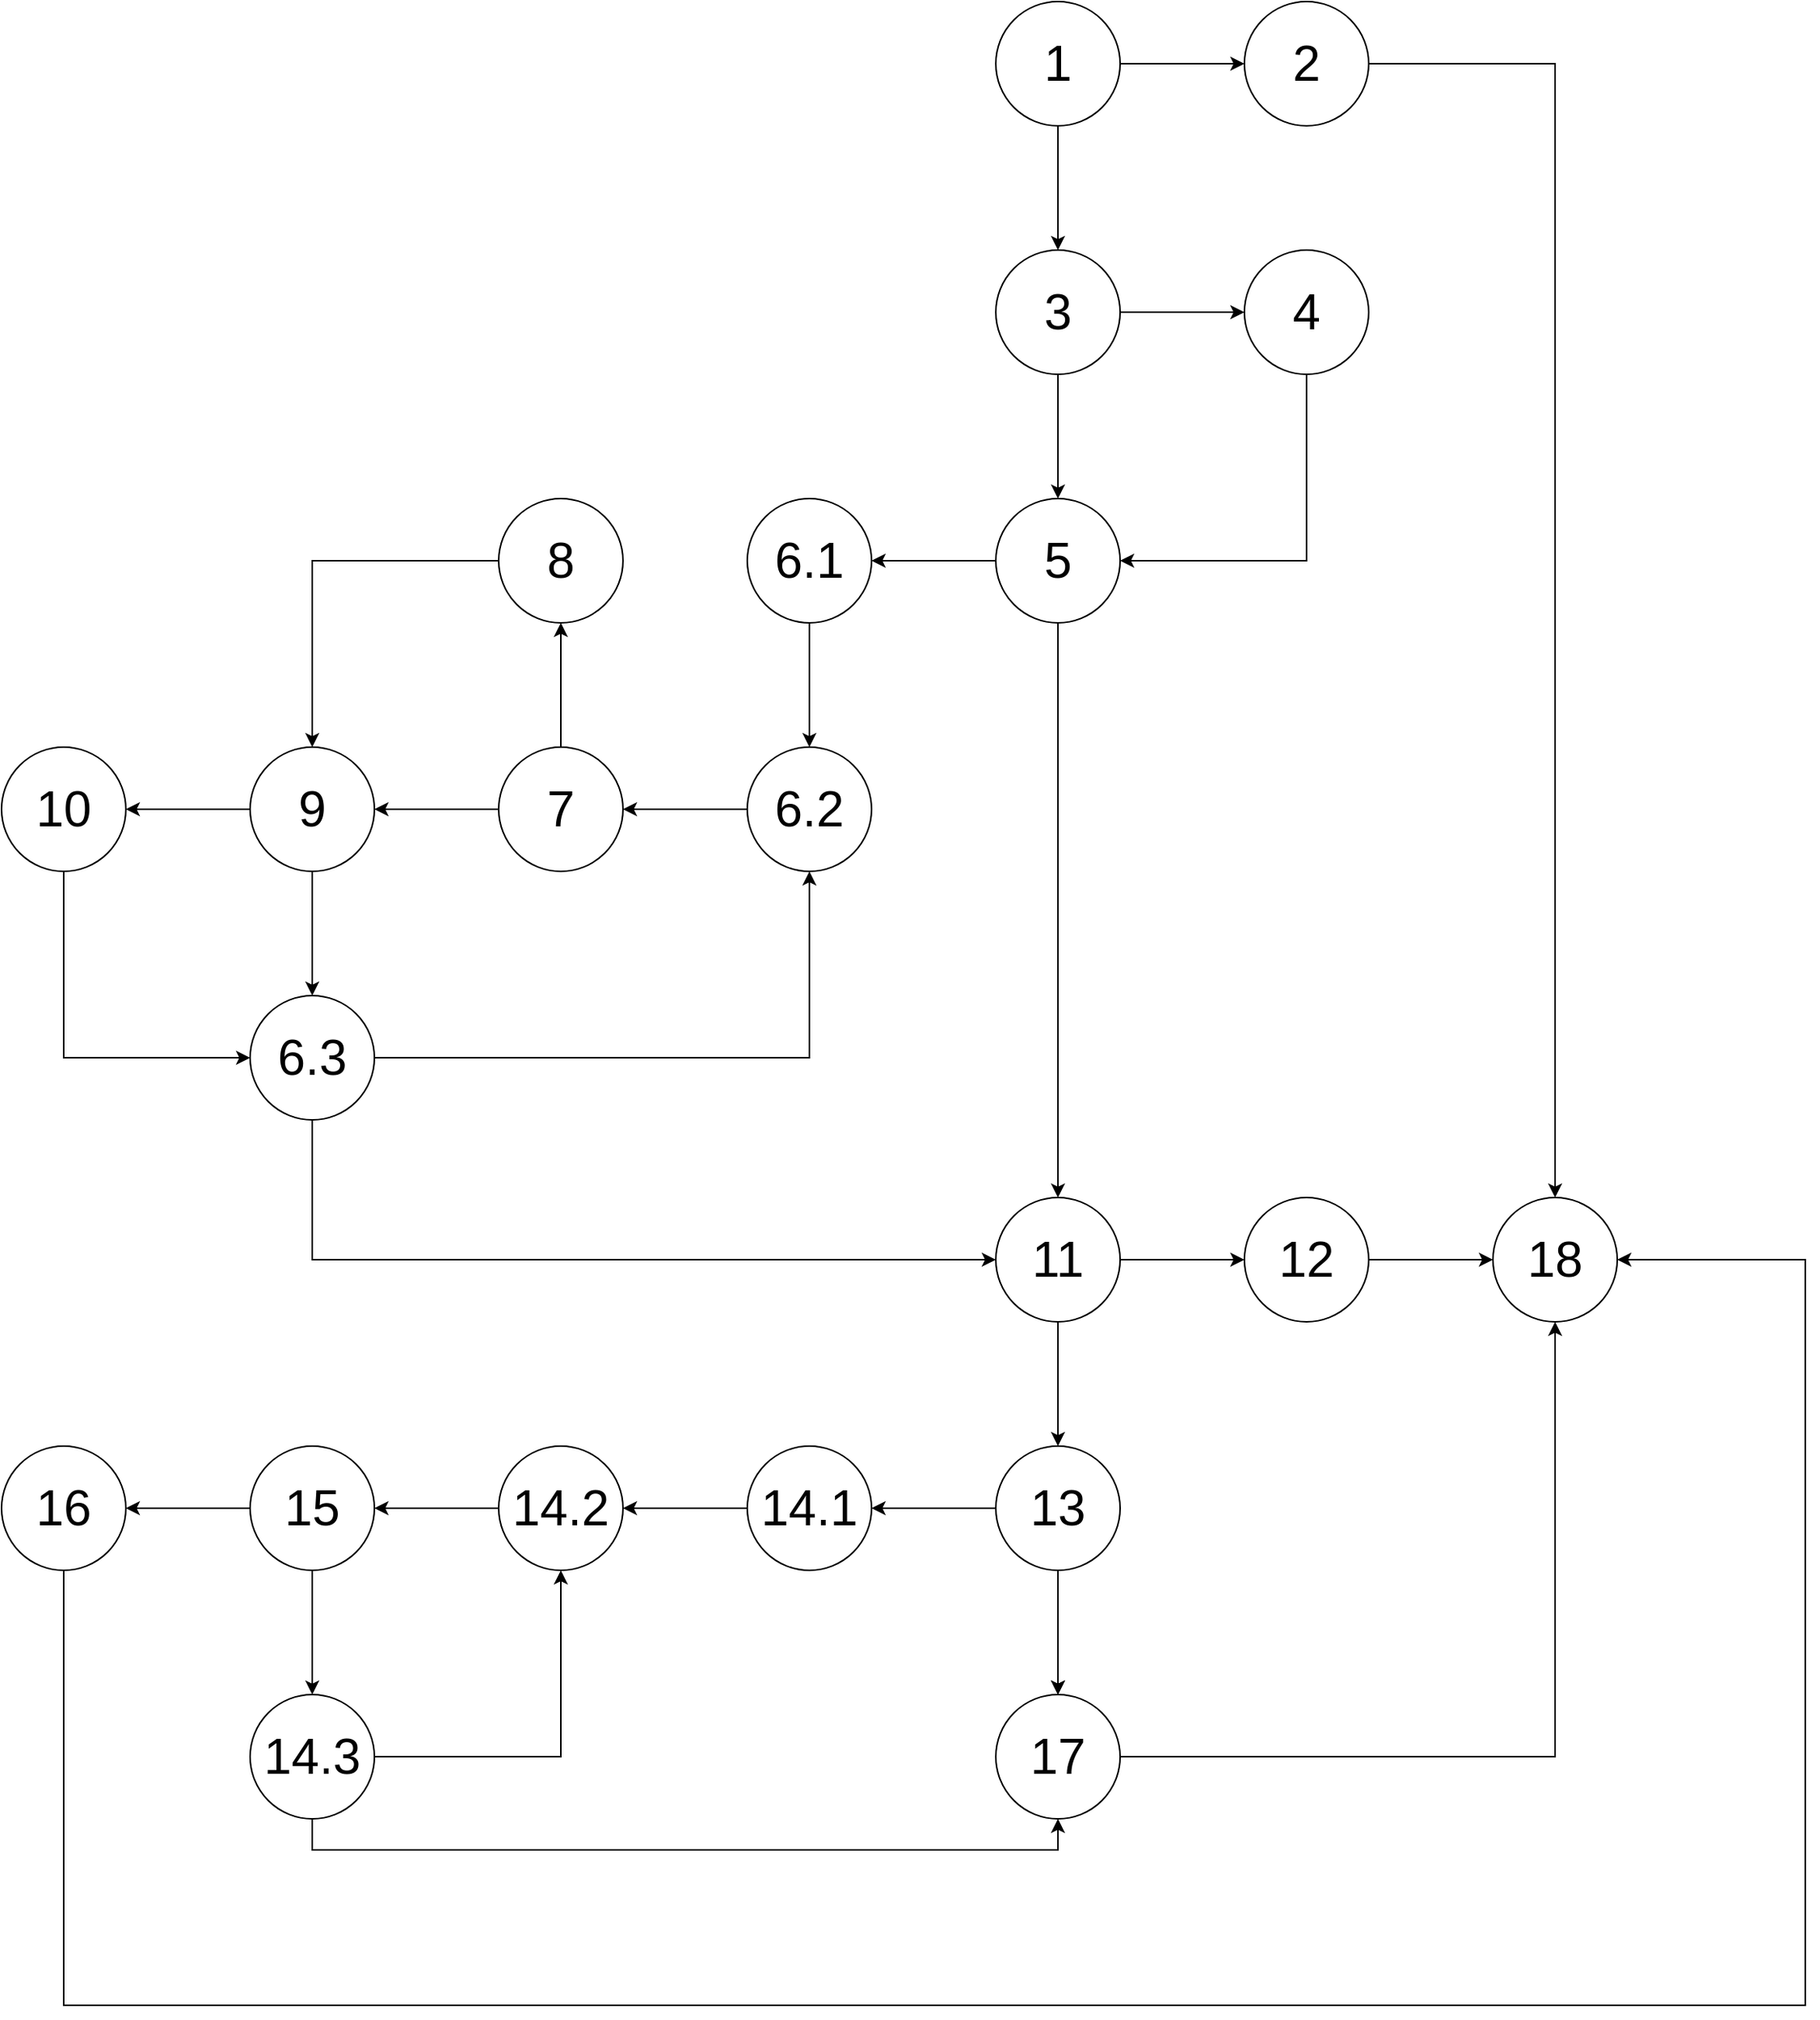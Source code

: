 <mxfile version="21.3.4" type="device">
  <diagram name="Page-1" id="-0ytKRYOSGtN3MAUQzW2">
    <mxGraphModel dx="2625" dy="1453" grid="1" gridSize="10" guides="1" tooltips="1" connect="1" arrows="1" fold="1" page="1" pageScale="1" pageWidth="2000" pageHeight="2000" math="0" shadow="0">
      <root>
        <mxCell id="0" />
        <mxCell id="1" parent="0" />
        <mxCell id="0p3hPItLnhnMSibFmajC-6" value="" style="edgeStyle=orthogonalEdgeStyle;rounded=0;orthogonalLoop=1;jettySize=auto;html=1;" parent="1" source="0p3hPItLnhnMSibFmajC-1" target="0p3hPItLnhnMSibFmajC-5" edge="1">
          <mxGeometry relative="1" as="geometry" />
        </mxCell>
        <mxCell id="0p3hPItLnhnMSibFmajC-9" value="" style="edgeStyle=orthogonalEdgeStyle;rounded=0;orthogonalLoop=1;jettySize=auto;html=1;" parent="1" source="0p3hPItLnhnMSibFmajC-1" target="0p3hPItLnhnMSibFmajC-8" edge="1">
          <mxGeometry relative="1" as="geometry" />
        </mxCell>
        <mxCell id="0p3hPItLnhnMSibFmajC-1" value="&lt;font style=&quot;font-size: 32px;&quot;&gt;1&lt;/font&gt;" style="ellipse;whiteSpace=wrap;html=1;aspect=fixed;" parent="1" vertex="1">
          <mxGeometry x="1100" y="130" width="80" height="80" as="geometry" />
        </mxCell>
        <mxCell id="A_UaZh8QOuUnQIDMnnAE-4" style="edgeStyle=orthogonalEdgeStyle;rounded=0;orthogonalLoop=1;jettySize=auto;html=1;entryX=0.5;entryY=0;entryDx=0;entryDy=0;" edge="1" parent="1" source="0p3hPItLnhnMSibFmajC-5" target="A_UaZh8QOuUnQIDMnnAE-1">
          <mxGeometry relative="1" as="geometry" />
        </mxCell>
        <mxCell id="0p3hPItLnhnMSibFmajC-5" value="&lt;font style=&quot;font-size: 32px;&quot;&gt;2&lt;/font&gt;" style="ellipse;whiteSpace=wrap;html=1;aspect=fixed;" parent="1" vertex="1">
          <mxGeometry x="1260" y="130" width="80" height="80" as="geometry" />
        </mxCell>
        <mxCell id="0p3hPItLnhnMSibFmajC-13" value="" style="edgeStyle=orthogonalEdgeStyle;rounded=0;orthogonalLoop=1;jettySize=auto;html=1;" parent="1" source="0p3hPItLnhnMSibFmajC-8" target="0p3hPItLnhnMSibFmajC-12" edge="1">
          <mxGeometry relative="1" as="geometry" />
        </mxCell>
        <mxCell id="0p3hPItLnhnMSibFmajC-46" style="edgeStyle=orthogonalEdgeStyle;rounded=0;orthogonalLoop=1;jettySize=auto;html=1;entryX=0;entryY=0.5;entryDx=0;entryDy=0;" parent="1" source="0p3hPItLnhnMSibFmajC-8" target="0p3hPItLnhnMSibFmajC-10" edge="1">
          <mxGeometry relative="1" as="geometry" />
        </mxCell>
        <mxCell id="0p3hPItLnhnMSibFmajC-8" value="&lt;font style=&quot;font-size: 32px;&quot;&gt;3&lt;/font&gt;" style="ellipse;whiteSpace=wrap;html=1;aspect=fixed;" parent="1" vertex="1">
          <mxGeometry x="1100" y="290" width="80" height="80" as="geometry" />
        </mxCell>
        <mxCell id="0p3hPItLnhnMSibFmajC-48" style="edgeStyle=orthogonalEdgeStyle;rounded=0;orthogonalLoop=1;jettySize=auto;html=1;entryX=1;entryY=0.5;entryDx=0;entryDy=0;" parent="1" source="0p3hPItLnhnMSibFmajC-10" target="0p3hPItLnhnMSibFmajC-12" edge="1">
          <mxGeometry relative="1" as="geometry">
            <Array as="points">
              <mxPoint x="1300" y="490" />
            </Array>
          </mxGeometry>
        </mxCell>
        <mxCell id="0p3hPItLnhnMSibFmajC-10" value="&lt;font style=&quot;font-size: 32px;&quot;&gt;4&lt;/font&gt;" style="ellipse;whiteSpace=wrap;html=1;aspect=fixed;" parent="1" vertex="1">
          <mxGeometry x="1260" y="290" width="80" height="80" as="geometry" />
        </mxCell>
        <mxCell id="0p3hPItLnhnMSibFmajC-16" value="" style="edgeStyle=orthogonalEdgeStyle;rounded=0;orthogonalLoop=1;jettySize=auto;html=1;" parent="1" source="0p3hPItLnhnMSibFmajC-12" target="0p3hPItLnhnMSibFmajC-15" edge="1">
          <mxGeometry relative="1" as="geometry" />
        </mxCell>
        <mxCell id="0p3hPItLnhnMSibFmajC-34" value="" style="edgeStyle=orthogonalEdgeStyle;rounded=0;orthogonalLoop=1;jettySize=auto;html=1;" parent="1" source="0p3hPItLnhnMSibFmajC-12" target="0p3hPItLnhnMSibFmajC-33" edge="1">
          <mxGeometry relative="1" as="geometry" />
        </mxCell>
        <mxCell id="0p3hPItLnhnMSibFmajC-12" value="&lt;font style=&quot;font-size: 32px;&quot;&gt;5&lt;/font&gt;" style="ellipse;whiteSpace=wrap;html=1;aspect=fixed;" parent="1" vertex="1">
          <mxGeometry x="1100" y="450" width="80" height="80" as="geometry" />
        </mxCell>
        <mxCell id="0p3hPItLnhnMSibFmajC-18" value="" style="edgeStyle=orthogonalEdgeStyle;rounded=0;orthogonalLoop=1;jettySize=auto;html=1;" parent="1" source="0p3hPItLnhnMSibFmajC-15" target="0p3hPItLnhnMSibFmajC-17" edge="1">
          <mxGeometry relative="1" as="geometry" />
        </mxCell>
        <mxCell id="0p3hPItLnhnMSibFmajC-15" value="&lt;font style=&quot;font-size: 32px;&quot;&gt;6.1&lt;/font&gt;" style="ellipse;whiteSpace=wrap;html=1;aspect=fixed;" parent="1" vertex="1">
          <mxGeometry x="940" y="450" width="80" height="80" as="geometry" />
        </mxCell>
        <mxCell id="0p3hPItLnhnMSibFmajC-20" value="" style="edgeStyle=orthogonalEdgeStyle;rounded=0;orthogonalLoop=1;jettySize=auto;html=1;" parent="1" source="0p3hPItLnhnMSibFmajC-17" target="0p3hPItLnhnMSibFmajC-19" edge="1">
          <mxGeometry relative="1" as="geometry" />
        </mxCell>
        <mxCell id="0p3hPItLnhnMSibFmajC-17" value="&lt;font style=&quot;font-size: 32px;&quot;&gt;6.2&lt;/font&gt;" style="ellipse;whiteSpace=wrap;html=1;aspect=fixed;" parent="1" vertex="1">
          <mxGeometry x="940" y="610" width="80" height="80" as="geometry" />
        </mxCell>
        <mxCell id="0p3hPItLnhnMSibFmajC-22" value="" style="edgeStyle=orthogonalEdgeStyle;rounded=0;orthogonalLoop=1;jettySize=auto;html=1;" parent="1" source="0p3hPItLnhnMSibFmajC-19" target="0p3hPItLnhnMSibFmajC-21" edge="1">
          <mxGeometry relative="1" as="geometry" />
        </mxCell>
        <mxCell id="0p3hPItLnhnMSibFmajC-24" value="" style="edgeStyle=orthogonalEdgeStyle;rounded=0;orthogonalLoop=1;jettySize=auto;html=1;" parent="1" source="0p3hPItLnhnMSibFmajC-19" target="0p3hPItLnhnMSibFmajC-23" edge="1">
          <mxGeometry relative="1" as="geometry" />
        </mxCell>
        <mxCell id="0p3hPItLnhnMSibFmajC-19" value="&lt;font style=&quot;font-size: 32px;&quot;&gt;7&lt;/font&gt;" style="ellipse;whiteSpace=wrap;html=1;aspect=fixed;" parent="1" vertex="1">
          <mxGeometry x="780" y="610" width="80" height="80" as="geometry" />
        </mxCell>
        <mxCell id="0p3hPItLnhnMSibFmajC-25" style="edgeStyle=orthogonalEdgeStyle;rounded=0;orthogonalLoop=1;jettySize=auto;html=1;" parent="1" source="0p3hPItLnhnMSibFmajC-21" target="0p3hPItLnhnMSibFmajC-23" edge="1">
          <mxGeometry relative="1" as="geometry">
            <Array as="points">
              <mxPoint x="660" y="490" />
            </Array>
          </mxGeometry>
        </mxCell>
        <mxCell id="0p3hPItLnhnMSibFmajC-21" value="&lt;span style=&quot;font-size: 32px;&quot;&gt;8&lt;/span&gt;" style="ellipse;whiteSpace=wrap;html=1;aspect=fixed;" parent="1" vertex="1">
          <mxGeometry x="780" y="450" width="80" height="80" as="geometry" />
        </mxCell>
        <mxCell id="0p3hPItLnhnMSibFmajC-27" value="" style="edgeStyle=orthogonalEdgeStyle;rounded=0;orthogonalLoop=1;jettySize=auto;html=1;" parent="1" source="0p3hPItLnhnMSibFmajC-23" target="0p3hPItLnhnMSibFmajC-26" edge="1">
          <mxGeometry relative="1" as="geometry" />
        </mxCell>
        <mxCell id="0p3hPItLnhnMSibFmajC-29" value="" style="edgeStyle=orthogonalEdgeStyle;rounded=0;orthogonalLoop=1;jettySize=auto;html=1;" parent="1" source="0p3hPItLnhnMSibFmajC-23" target="0p3hPItLnhnMSibFmajC-28" edge="1">
          <mxGeometry relative="1" as="geometry" />
        </mxCell>
        <mxCell id="0p3hPItLnhnMSibFmajC-23" value="&lt;font style=&quot;font-size: 32px;&quot;&gt;9&lt;/font&gt;" style="ellipse;whiteSpace=wrap;html=1;aspect=fixed;" parent="1" vertex="1">
          <mxGeometry x="620" y="610" width="80" height="80" as="geometry" />
        </mxCell>
        <mxCell id="0p3hPItLnhnMSibFmajC-31" style="edgeStyle=orthogonalEdgeStyle;rounded=0;orthogonalLoop=1;jettySize=auto;html=1;entryX=0.5;entryY=1;entryDx=0;entryDy=0;" parent="1" source="0p3hPItLnhnMSibFmajC-26" target="0p3hPItLnhnMSibFmajC-17" edge="1">
          <mxGeometry relative="1" as="geometry" />
        </mxCell>
        <mxCell id="0p3hPItLnhnMSibFmajC-35" style="edgeStyle=orthogonalEdgeStyle;rounded=0;orthogonalLoop=1;jettySize=auto;html=1;entryX=0;entryY=0.5;entryDx=0;entryDy=0;" parent="1" source="0p3hPItLnhnMSibFmajC-26" target="0p3hPItLnhnMSibFmajC-33" edge="1">
          <mxGeometry relative="1" as="geometry">
            <Array as="points">
              <mxPoint x="660" y="940" />
            </Array>
          </mxGeometry>
        </mxCell>
        <mxCell id="0p3hPItLnhnMSibFmajC-26" value="&lt;font style=&quot;font-size: 32px;&quot;&gt;6.3&lt;/font&gt;" style="ellipse;whiteSpace=wrap;html=1;aspect=fixed;" parent="1" vertex="1">
          <mxGeometry x="620" y="770" width="80" height="80" as="geometry" />
        </mxCell>
        <mxCell id="0p3hPItLnhnMSibFmajC-30" style="edgeStyle=orthogonalEdgeStyle;rounded=0;orthogonalLoop=1;jettySize=auto;html=1;entryX=0;entryY=0.5;entryDx=0;entryDy=0;" parent="1" source="0p3hPItLnhnMSibFmajC-28" target="0p3hPItLnhnMSibFmajC-26" edge="1">
          <mxGeometry relative="1" as="geometry">
            <Array as="points">
              <mxPoint x="500" y="810" />
            </Array>
          </mxGeometry>
        </mxCell>
        <mxCell id="0p3hPItLnhnMSibFmajC-28" value="&lt;font style=&quot;font-size: 32px;&quot;&gt;10&lt;/font&gt;" style="ellipse;whiteSpace=wrap;html=1;aspect=fixed;" parent="1" vertex="1">
          <mxGeometry x="460" y="610" width="80" height="80" as="geometry" />
        </mxCell>
        <mxCell id="0p3hPItLnhnMSibFmajC-37" value="" style="edgeStyle=orthogonalEdgeStyle;rounded=0;orthogonalLoop=1;jettySize=auto;html=1;" parent="1" source="0p3hPItLnhnMSibFmajC-33" target="0p3hPItLnhnMSibFmajC-36" edge="1">
          <mxGeometry relative="1" as="geometry" />
        </mxCell>
        <mxCell id="0p3hPItLnhnMSibFmajC-39" value="" style="edgeStyle=orthogonalEdgeStyle;rounded=0;orthogonalLoop=1;jettySize=auto;html=1;" parent="1" source="0p3hPItLnhnMSibFmajC-33" target="0p3hPItLnhnMSibFmajC-38" edge="1">
          <mxGeometry relative="1" as="geometry" />
        </mxCell>
        <mxCell id="0p3hPItLnhnMSibFmajC-33" value="&lt;font style=&quot;font-size: 32px;&quot;&gt;11&lt;/font&gt;" style="ellipse;whiteSpace=wrap;html=1;aspect=fixed;" parent="1" vertex="1">
          <mxGeometry x="1100" y="900" width="80" height="80" as="geometry" />
        </mxCell>
        <mxCell id="A_UaZh8QOuUnQIDMnnAE-2" value="" style="edgeStyle=orthogonalEdgeStyle;rounded=0;orthogonalLoop=1;jettySize=auto;html=1;" edge="1" parent="1" source="0p3hPItLnhnMSibFmajC-36" target="A_UaZh8QOuUnQIDMnnAE-1">
          <mxGeometry relative="1" as="geometry" />
        </mxCell>
        <mxCell id="0p3hPItLnhnMSibFmajC-36" value="&lt;font style=&quot;font-size: 32px;&quot;&gt;12&lt;/font&gt;" style="ellipse;whiteSpace=wrap;html=1;aspect=fixed;" parent="1" vertex="1">
          <mxGeometry x="1260" y="900" width="80" height="80" as="geometry" />
        </mxCell>
        <mxCell id="0p3hPItLnhnMSibFmajC-41" value="" style="edgeStyle=orthogonalEdgeStyle;rounded=0;orthogonalLoop=1;jettySize=auto;html=1;" parent="1" source="0p3hPItLnhnMSibFmajC-38" target="0p3hPItLnhnMSibFmajC-40" edge="1">
          <mxGeometry relative="1" as="geometry" />
        </mxCell>
        <mxCell id="0p3hPItLnhnMSibFmajC-49" style="edgeStyle=orthogonalEdgeStyle;rounded=0;orthogonalLoop=1;jettySize=auto;html=1;entryX=1;entryY=0.5;entryDx=0;entryDy=0;" parent="1" source="0p3hPItLnhnMSibFmajC-38" target="0p3hPItLnhnMSibFmajC-42" edge="1">
          <mxGeometry relative="1" as="geometry" />
        </mxCell>
        <mxCell id="0p3hPItLnhnMSibFmajC-38" value="&lt;font style=&quot;font-size: 32px;&quot;&gt;13&lt;/font&gt;" style="ellipse;whiteSpace=wrap;html=1;aspect=fixed;" parent="1" vertex="1">
          <mxGeometry x="1100" y="1060" width="80" height="80" as="geometry" />
        </mxCell>
        <mxCell id="0p3hPItLnhnMSibFmajC-45" value="" style="edgeStyle=orthogonalEdgeStyle;rounded=0;orthogonalLoop=1;jettySize=auto;html=1;" parent="1" source="0p3hPItLnhnMSibFmajC-42" target="0p3hPItLnhnMSibFmajC-44" edge="1">
          <mxGeometry relative="1" as="geometry" />
        </mxCell>
        <mxCell id="0p3hPItLnhnMSibFmajC-42" value="&lt;font style=&quot;font-size: 32px;&quot;&gt;14.1&lt;/font&gt;" style="ellipse;whiteSpace=wrap;html=1;aspect=fixed;" parent="1" vertex="1">
          <mxGeometry x="940" y="1060" width="80" height="80" as="geometry" />
        </mxCell>
        <mxCell id="0p3hPItLnhnMSibFmajC-51" value="" style="edgeStyle=orthogonalEdgeStyle;rounded=0;orthogonalLoop=1;jettySize=auto;html=1;" parent="1" source="0p3hPItLnhnMSibFmajC-44" target="0p3hPItLnhnMSibFmajC-50" edge="1">
          <mxGeometry relative="1" as="geometry" />
        </mxCell>
        <mxCell id="0p3hPItLnhnMSibFmajC-44" value="&lt;font style=&quot;font-size: 32px;&quot;&gt;14.2&lt;/font&gt;" style="ellipse;whiteSpace=wrap;html=1;aspect=fixed;" parent="1" vertex="1">
          <mxGeometry x="780" y="1060" width="80" height="80" as="geometry" />
        </mxCell>
        <mxCell id="0p3hPItLnhnMSibFmajC-47" value="" style="edgeStyle=orthogonalEdgeStyle;rounded=0;orthogonalLoop=1;jettySize=auto;html=1;" parent="1" source="0p3hPItLnhnMSibFmajC-38" target="0p3hPItLnhnMSibFmajC-40" edge="1">
          <mxGeometry relative="1" as="geometry">
            <mxPoint x="1180" y="1100" as="sourcePoint" />
            <mxPoint x="1300" y="1220" as="targetPoint" />
          </mxGeometry>
        </mxCell>
        <mxCell id="A_UaZh8QOuUnQIDMnnAE-3" style="edgeStyle=orthogonalEdgeStyle;rounded=0;orthogonalLoop=1;jettySize=auto;html=1;entryX=0.5;entryY=1;entryDx=0;entryDy=0;" edge="1" parent="1" source="0p3hPItLnhnMSibFmajC-40" target="A_UaZh8QOuUnQIDMnnAE-1">
          <mxGeometry relative="1" as="geometry" />
        </mxCell>
        <mxCell id="0p3hPItLnhnMSibFmajC-40" value="&lt;font style=&quot;font-size: 32px;&quot;&gt;17&lt;/font&gt;" style="ellipse;whiteSpace=wrap;html=1;aspect=fixed;" parent="1" vertex="1">
          <mxGeometry x="1100" y="1220" width="80" height="80" as="geometry" />
        </mxCell>
        <mxCell id="0p3hPItLnhnMSibFmajC-53" value="" style="edgeStyle=orthogonalEdgeStyle;rounded=0;orthogonalLoop=1;jettySize=auto;html=1;" parent="1" source="0p3hPItLnhnMSibFmajC-50" target="0p3hPItLnhnMSibFmajC-52" edge="1">
          <mxGeometry relative="1" as="geometry" />
        </mxCell>
        <mxCell id="0p3hPItLnhnMSibFmajC-55" value="" style="edgeStyle=orthogonalEdgeStyle;rounded=0;orthogonalLoop=1;jettySize=auto;html=1;" parent="1" source="0p3hPItLnhnMSibFmajC-50" target="0p3hPItLnhnMSibFmajC-54" edge="1">
          <mxGeometry relative="1" as="geometry" />
        </mxCell>
        <mxCell id="0p3hPItLnhnMSibFmajC-50" value="&lt;font style=&quot;font-size: 32px;&quot;&gt;15&lt;/font&gt;" style="ellipse;whiteSpace=wrap;html=1;aspect=fixed;" parent="1" vertex="1">
          <mxGeometry x="620" y="1060" width="80" height="80" as="geometry" />
        </mxCell>
        <mxCell id="A_UaZh8QOuUnQIDMnnAE-5" style="edgeStyle=orthogonalEdgeStyle;rounded=0;orthogonalLoop=1;jettySize=auto;html=1;entryX=1;entryY=0.5;entryDx=0;entryDy=0;" edge="1" parent="1" source="0p3hPItLnhnMSibFmajC-52" target="A_UaZh8QOuUnQIDMnnAE-1">
          <mxGeometry relative="1" as="geometry">
            <mxPoint x="1620" y="940" as="targetPoint" />
            <Array as="points">
              <mxPoint x="500" y="1420" />
              <mxPoint x="1621" y="1420" />
              <mxPoint x="1621" y="940" />
            </Array>
          </mxGeometry>
        </mxCell>
        <mxCell id="0p3hPItLnhnMSibFmajC-52" value="&lt;font style=&quot;font-size: 32px;&quot;&gt;16&lt;/font&gt;" style="ellipse;whiteSpace=wrap;html=1;aspect=fixed;" parent="1" vertex="1">
          <mxGeometry x="460" y="1060" width="80" height="80" as="geometry" />
        </mxCell>
        <mxCell id="0p3hPItLnhnMSibFmajC-57" style="edgeStyle=orthogonalEdgeStyle;rounded=0;orthogonalLoop=1;jettySize=auto;html=1;entryX=0.5;entryY=1;entryDx=0;entryDy=0;" parent="1" source="0p3hPItLnhnMSibFmajC-54" target="0p3hPItLnhnMSibFmajC-44" edge="1">
          <mxGeometry relative="1" as="geometry" />
        </mxCell>
        <mxCell id="0p3hPItLnhnMSibFmajC-58" style="edgeStyle=orthogonalEdgeStyle;rounded=0;orthogonalLoop=1;jettySize=auto;html=1;entryX=0.5;entryY=1;entryDx=0;entryDy=0;" parent="1" source="0p3hPItLnhnMSibFmajC-54" target="0p3hPItLnhnMSibFmajC-40" edge="1">
          <mxGeometry relative="1" as="geometry">
            <Array as="points">
              <mxPoint x="660" y="1320" />
              <mxPoint x="1140" y="1320" />
            </Array>
          </mxGeometry>
        </mxCell>
        <mxCell id="0p3hPItLnhnMSibFmajC-54" value="&lt;font style=&quot;font-size: 32px;&quot;&gt;14.3&lt;br&gt;&lt;/font&gt;" style="ellipse;whiteSpace=wrap;html=1;aspect=fixed;" parent="1" vertex="1">
          <mxGeometry x="620" y="1220" width="80" height="80" as="geometry" />
        </mxCell>
        <mxCell id="A_UaZh8QOuUnQIDMnnAE-1" value="&lt;font style=&quot;font-size: 32px;&quot;&gt;18&lt;/font&gt;" style="ellipse;whiteSpace=wrap;html=1;aspect=fixed;" vertex="1" parent="1">
          <mxGeometry x="1420" y="900" width="80" height="80" as="geometry" />
        </mxCell>
      </root>
    </mxGraphModel>
  </diagram>
</mxfile>
